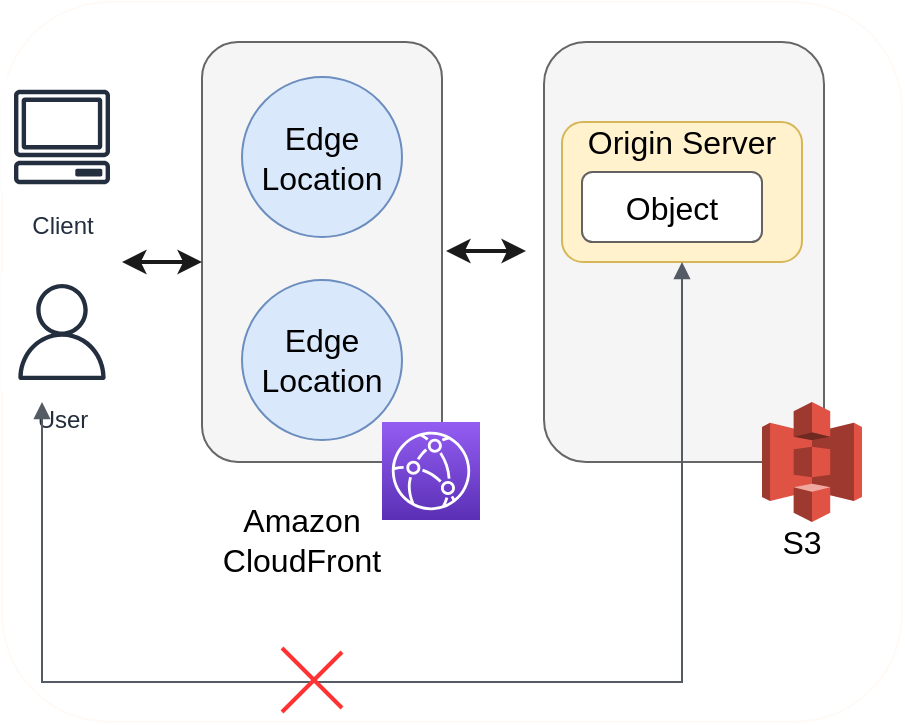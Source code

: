 <mxfile version="12.9.9" type="device"><diagram id="NvpqJBKRmjGPZKzPypbm" name="Page-1"><mxGraphModel dx="1106" dy="808" grid="1" gridSize="10" guides="1" tooltips="1" connect="1" arrows="1" fold="1" page="1" pageScale="1" pageWidth="1654" pageHeight="1169" math="0" shadow="0"><root><mxCell id="0"/><mxCell id="1" parent="0"/><mxCell id="_4w6U7FC3ZFWlDn2LjqE-124" value="" style="rounded=1;whiteSpace=wrap;html=1;shadow=0;strokeColor=#FFFAF5;strokeWidth=1;" parent="1" vertex="1"><mxGeometry x="340" y="220" width="450" height="360" as="geometry"/></mxCell><mxCell id="uCfHoFMRH4mPBJ_yqWCe-52" value="" style="rounded=1;whiteSpace=wrap;html=1;strokeColor=#666666;fontSize=16;fillColor=#f5f5f5;fontColor=#333333;" vertex="1" parent="1"><mxGeometry x="611" y="240" width="140" height="210" as="geometry"/></mxCell><mxCell id="uCfHoFMRH4mPBJ_yqWCe-56" value="" style="rounded=1;whiteSpace=wrap;html=1;strokeColor=#d6b656;fontSize=16;fillColor=#fff2cc;" vertex="1" parent="1"><mxGeometry x="620" y="280" width="120" height="70" as="geometry"/></mxCell><mxCell id="uCfHoFMRH4mPBJ_yqWCe-51" value="" style="rounded=1;whiteSpace=wrap;html=1;strokeColor=#666666;fontSize=16;fillColor=#f5f5f5;fontColor=#333333;" vertex="1" parent="1"><mxGeometry x="440" y="240" width="120" height="210" as="geometry"/></mxCell><mxCell id="uCfHoFMRH4mPBJ_yqWCe-37" value="" style="outlineConnect=0;fontColor=#232F3E;gradientColor=#945DF2;gradientDirection=north;fillColor=#5A30B5;strokeColor=#ffffff;dashed=0;verticalLabelPosition=bottom;verticalAlign=top;align=center;html=1;fontSize=12;fontStyle=0;aspect=fixed;shape=mxgraph.aws4.resourceIcon;resIcon=mxgraph.aws4.cloudfront;" vertex="1" parent="1"><mxGeometry x="530" y="430" width="49" height="49" as="geometry"/></mxCell><mxCell id="uCfHoFMRH4mPBJ_yqWCe-44" value="Amazon CloudFront" style="text;html=1;strokeColor=none;fillColor=none;align=center;verticalAlign=middle;whiteSpace=wrap;rounded=0;fontSize=16;" vertex="1" parent="1"><mxGeometry x="470" y="479" width="40" height="20" as="geometry"/></mxCell><mxCell id="uCfHoFMRH4mPBJ_yqWCe-45" value="Client" style="outlineConnect=0;fontColor=#232F3E;gradientColor=none;strokeColor=#232F3E;fillColor=#ffffff;dashed=0;verticalLabelPosition=bottom;verticalAlign=top;align=center;html=1;fontSize=12;fontStyle=0;aspect=fixed;shape=mxgraph.aws4.resourceIcon;resIcon=mxgraph.aws4.client;" vertex="1" parent="1"><mxGeometry x="340" y="257.5" width="60" height="60" as="geometry"/></mxCell><mxCell id="uCfHoFMRH4mPBJ_yqWCe-46" value="User" style="outlineConnect=0;fontColor=#232F3E;gradientColor=none;strokeColor=#232F3E;fillColor=#ffffff;dashed=0;verticalLabelPosition=bottom;verticalAlign=top;align=center;html=1;fontSize=12;fontStyle=0;aspect=fixed;shape=mxgraph.aws4.resourceIcon;resIcon=mxgraph.aws4.user;" vertex="1" parent="1"><mxGeometry x="340" y="355" width="60" height="60" as="geometry"/></mxCell><mxCell id="uCfHoFMRH4mPBJ_yqWCe-49" value="Edge Location" style="ellipse;whiteSpace=wrap;html=1;aspect=fixed;strokeColor=#6c8ebf;fontSize=16;fillColor=#dae8fc;" vertex="1" parent="1"><mxGeometry x="460" y="359" width="80" height="80" as="geometry"/></mxCell><mxCell id="uCfHoFMRH4mPBJ_yqWCe-50" value="Edge Location" style="ellipse;whiteSpace=wrap;html=1;aspect=fixed;strokeColor=#6c8ebf;fontSize=16;fillColor=#dae8fc;" vertex="1" parent="1"><mxGeometry x="460" y="257.5" width="80" height="80" as="geometry"/></mxCell><mxCell id="uCfHoFMRH4mPBJ_yqWCe-53" value="" style="outlineConnect=0;dashed=0;verticalLabelPosition=bottom;verticalAlign=top;align=center;html=1;shape=mxgraph.aws3.s3;fillColor=#E05243;gradientColor=none;strokeColor=#636260;fontSize=16;" vertex="1" parent="1"><mxGeometry x="720" y="420" width="50" height="60" as="geometry"/></mxCell><mxCell id="uCfHoFMRH4mPBJ_yqWCe-54" value="S3" style="text;html=1;strokeColor=none;fillColor=none;align=center;verticalAlign=middle;whiteSpace=wrap;rounded=0;fontSize=16;" vertex="1" parent="1"><mxGeometry x="720" y="480" width="40" height="20" as="geometry"/></mxCell><mxCell id="uCfHoFMRH4mPBJ_yqWCe-55" value="Object" style="rounded=1;whiteSpace=wrap;html=1;strokeColor=#636260;fontSize=16;" vertex="1" parent="1"><mxGeometry x="630" y="305" width="90" height="35" as="geometry"/></mxCell><mxCell id="uCfHoFMRH4mPBJ_yqWCe-57" value="Origin Server" style="text;html=1;strokeColor=none;fillColor=none;align=center;verticalAlign=middle;whiteSpace=wrap;rounded=0;fontSize=16;" vertex="1" parent="1"><mxGeometry x="630" y="280" width="100" height="20" as="geometry"/></mxCell><mxCell id="uCfHoFMRH4mPBJ_yqWCe-58" value="" style="edgeStyle=orthogonalEdgeStyle;html=1;endArrow=block;elbow=vertical;startArrow=block;startFill=1;endFill=1;strokeColor=#545B64;rounded=0;fontSize=16;" edge="1" parent="1" target="uCfHoFMRH4mPBJ_yqWCe-56"><mxGeometry width="100" relative="1" as="geometry"><mxPoint x="360" y="420" as="sourcePoint"/><mxPoint x="490" y="550" as="targetPoint"/><Array as="points"><mxPoint x="360" y="560"/><mxPoint x="680" y="560"/></Array></mxGeometry></mxCell><mxCell id="uCfHoFMRH4mPBJ_yqWCe-66" value="" style="group" vertex="1" connectable="0" parent="1"><mxGeometry x="480" y="545" width="30" height="30" as="geometry"/></mxCell><mxCell id="uCfHoFMRH4mPBJ_yqWCe-65" value="" style="group" vertex="1" connectable="0" parent="uCfHoFMRH4mPBJ_yqWCe-66"><mxGeometry width="30" height="30" as="geometry"/></mxCell><mxCell id="uCfHoFMRH4mPBJ_yqWCe-61" value="" style="endArrow=none;html=1;fontSize=16;strokeWidth=2;strokeColor=#FF3333;" edge="1" parent="uCfHoFMRH4mPBJ_yqWCe-65"><mxGeometry width="50" height="50" relative="1" as="geometry"><mxPoint y="30" as="sourcePoint"/><mxPoint x="30" as="targetPoint"/></mxGeometry></mxCell><mxCell id="uCfHoFMRH4mPBJ_yqWCe-62" value="" style="endArrow=none;html=1;fontSize=16;strokeWidth=2;strokeColor=#FF3333;" edge="1" parent="uCfHoFMRH4mPBJ_yqWCe-65"><mxGeometry width="50" height="50" relative="1" as="geometry"><mxPoint y="-2" as="sourcePoint"/><mxPoint x="30" y="28" as="targetPoint"/></mxGeometry></mxCell><mxCell id="uCfHoFMRH4mPBJ_yqWCe-67" value="" style="endArrow=classic;startArrow=classic;html=1;strokeColor=#1A1A1A;strokeWidth=2;fontSize=16;fontColor=#FF9933;" edge="1" parent="1"><mxGeometry width="50" height="50" relative="1" as="geometry"><mxPoint x="400" y="350" as="sourcePoint"/><mxPoint x="440" y="350" as="targetPoint"/></mxGeometry></mxCell><mxCell id="uCfHoFMRH4mPBJ_yqWCe-68" value="" style="endArrow=classic;startArrow=classic;html=1;strokeColor=#1A1A1A;strokeWidth=2;fontSize=16;fontColor=#FF9933;" edge="1" parent="1"><mxGeometry width="50" height="50" relative="1" as="geometry"><mxPoint x="562" y="344.5" as="sourcePoint"/><mxPoint x="602" y="344.5" as="targetPoint"/></mxGeometry></mxCell></root></mxGraphModel></diagram></mxfile>